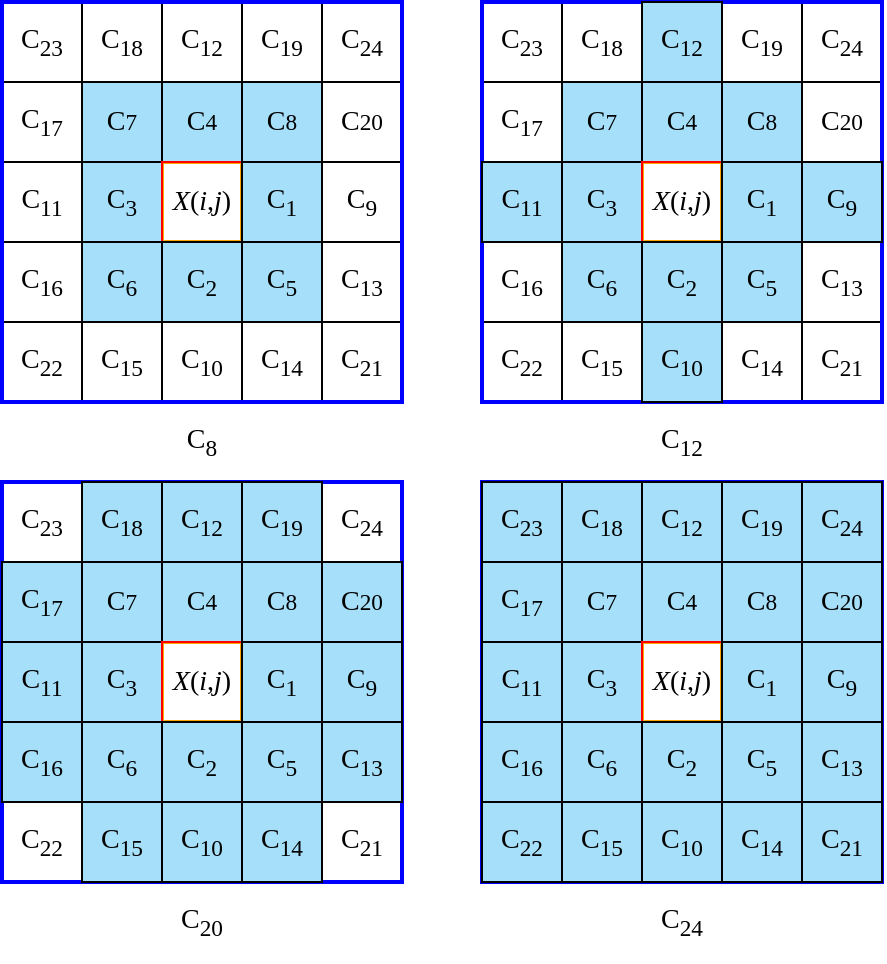 <mxfile version="16.6.3" type="github"><diagram id="DEnAeWCidw6EIXfH7oZ8" name="第 1 页"><mxGraphModel dx="946" dy="588" grid="1" gridSize="10" guides="1" tooltips="1" connect="1" arrows="1" fold="1" page="1" pageScale="1" pageWidth="827" pageHeight="1169" math="0" shadow="0"><root><mxCell id="0"/><mxCell id="1" parent="0"/><mxCell id="_iO6HKahxOc2PrVE7ygM-1" value="" style="endArrow=none;html=1;rounded=0;fontFamily=Times New Roman;entryX=1;entryY=1;entryDx=0;entryDy=0;exitX=0;exitY=1;exitDx=0;exitDy=0;" parent="1" source="_iO6HKahxOc2PrVE7ygM-12" target="_iO6HKahxOc2PrVE7ygM-16" edge="1"><mxGeometry width="50" height="50" relative="1" as="geometry"><mxPoint x="120" y="120" as="sourcePoint"/><mxPoint x="400" y="120" as="targetPoint"/></mxGeometry></mxCell><mxCell id="_iO6HKahxOc2PrVE7ygM-2" value="" style="endArrow=none;html=1;rounded=0;fontFamily=Times New Roman;entryX=1;entryY=1;entryDx=0;entryDy=0;exitX=0;exitY=0;exitDx=0;exitDy=0;" parent="1" source="_iO6HKahxOc2PrVE7ygM-21" target="_iO6HKahxOc2PrVE7ygM-20" edge="1"><mxGeometry width="50" height="50" relative="1" as="geometry"><mxPoint x="120" y="159.5" as="sourcePoint"/><mxPoint x="400" y="159.5" as="targetPoint"/></mxGeometry></mxCell><mxCell id="_iO6HKahxOc2PrVE7ygM-3" value="" style="endArrow=none;html=1;rounded=0;fontFamily=Times New Roman;entryX=1;entryY=1;entryDx=0;entryDy=0;exitX=0;exitY=0;exitDx=0;exitDy=0;" parent="1" source="_iO6HKahxOc2PrVE7ygM-22" target="_iO6HKahxOc2PrVE7ygM-26" edge="1"><mxGeometry width="50" height="50" relative="1" as="geometry"><mxPoint x="120" y="199.5" as="sourcePoint"/><mxPoint x="400" y="199.5" as="targetPoint"/></mxGeometry></mxCell><mxCell id="_iO6HKahxOc2PrVE7ygM-4" value="" style="endArrow=none;html=1;rounded=0;fontFamily=Times New Roman;entryX=1;entryY=0;entryDx=0;entryDy=0;exitX=0;exitY=0;exitDx=0;exitDy=0;" parent="1" source="_iO6HKahxOc2PrVE7ygM-31" target="_iO6HKahxOc2PrVE7ygM-35" edge="1"><mxGeometry width="50" height="50" relative="1" as="geometry"><mxPoint x="120" y="240" as="sourcePoint"/><mxPoint x="400" y="240" as="targetPoint"/></mxGeometry></mxCell><mxCell id="_iO6HKahxOc2PrVE7ygM-5" value="" style="endArrow=none;html=1;rounded=0;fontFamily=Times New Roman;exitX=0;exitY=1;exitDx=0;exitDy=0;entryX=0;entryY=0;entryDx=0;entryDy=0;" parent="1" source="_iO6HKahxOc2PrVE7ygM-32" target="_iO6HKahxOc2PrVE7ygM-13" edge="1"><mxGeometry width="50" height="50" relative="1" as="geometry"><mxPoint x="200" y="320" as="sourcePoint"/><mxPoint x="200" y="40" as="targetPoint"/></mxGeometry></mxCell><mxCell id="_iO6HKahxOc2PrVE7ygM-6" value="" style="endArrow=none;html=1;rounded=0;fontFamily=Times New Roman;exitX=1;exitY=1;exitDx=0;exitDy=0;entryX=1;entryY=0;entryDx=0;entryDy=0;" parent="1" source="_iO6HKahxOc2PrVE7ygM-32" target="_iO6HKahxOc2PrVE7ygM-13" edge="1"><mxGeometry width="50" height="50" relative="1" as="geometry"><mxPoint x="239.5" y="320" as="sourcePoint"/><mxPoint x="239.5" y="40" as="targetPoint"/></mxGeometry></mxCell><mxCell id="_iO6HKahxOc2PrVE7ygM-7" value="" style="endArrow=none;html=1;rounded=0;fontFamily=Times New Roman;exitX=1;exitY=1;exitDx=0;exitDy=0;entryX=1;entryY=0;entryDx=0;entryDy=0;" parent="1" source="_iO6HKahxOc2PrVE7ygM-33" target="_iO6HKahxOc2PrVE7ygM-14" edge="1"><mxGeometry width="50" height="50" relative="1" as="geometry"><mxPoint x="279.5" y="320" as="sourcePoint"/><mxPoint x="279.5" y="40" as="targetPoint"/></mxGeometry></mxCell><mxCell id="_iO6HKahxOc2PrVE7ygM-8" value="" style="endArrow=none;html=1;rounded=0;fontFamily=Times New Roman;exitX=0;exitY=1;exitDx=0;exitDy=0;entryX=0;entryY=0;entryDx=0;entryDy=0;" parent="1" source="_iO6HKahxOc2PrVE7ygM-35" target="_iO6HKahxOc2PrVE7ygM-16" edge="1"><mxGeometry width="50" height="50" relative="1" as="geometry"><mxPoint x="320" y="320" as="sourcePoint"/><mxPoint x="320" y="40" as="targetPoint"/></mxGeometry></mxCell><mxCell id="_iO6HKahxOc2PrVE7ygM-9" value="" style="whiteSpace=wrap;html=1;aspect=fixed;fillColor=none;strokeColor=#F9A602;strokeWidth=2;fontFamily=Times New Roman;" parent="1" vertex="1"><mxGeometry x="240" y="160" width="40" height="40" as="geometry"/></mxCell><mxCell id="_iO6HKahxOc2PrVE7ygM-10" value="" style="whiteSpace=wrap;html=1;aspect=fixed;strokeColor=#0000FF;strokeWidth=2;fillColor=none;fontFamily=Times New Roman;" parent="1" vertex="1"><mxGeometry x="160" y="80" width="200" height="200" as="geometry"/></mxCell><mxCell id="_iO6HKahxOc2PrVE7ygM-11" value="&lt;font style=&quot;font-size: 14px&quot;&gt;C&lt;sub&gt;17&lt;/sub&gt;&lt;/font&gt;" style="text;html=1;strokeColor=none;fillColor=none;align=center;verticalAlign=middle;whiteSpace=wrap;rounded=0;fontFamily=Times New Roman;" parent="1" vertex="1"><mxGeometry x="160" y="120" width="40" height="40" as="geometry"/></mxCell><mxCell id="_iO6HKahxOc2PrVE7ygM-12" value="&lt;font style=&quot;font-size: 14px&quot;&gt;C&lt;sub&gt;23&lt;/sub&gt;&lt;/font&gt;" style="text;html=1;strokeColor=none;fillColor=none;align=center;verticalAlign=middle;whiteSpace=wrap;rounded=0;fontFamily=Times New Roman;" parent="1" vertex="1"><mxGeometry x="160" y="80" width="40" height="40" as="geometry"/></mxCell><mxCell id="_iO6HKahxOc2PrVE7ygM-13" value="&lt;font style=&quot;font-size: 14px&quot;&gt;C&lt;sub&gt;18&lt;/sub&gt;&lt;/font&gt;" style="text;html=1;strokeColor=none;fillColor=none;align=center;verticalAlign=middle;whiteSpace=wrap;rounded=0;fontFamily=Times New Roman;" parent="1" vertex="1"><mxGeometry x="200" y="80" width="40" height="40" as="geometry"/></mxCell><mxCell id="_iO6HKahxOc2PrVE7ygM-14" value="&lt;font style=&quot;font-size: 14px&quot;&gt;C&lt;sub&gt;12&lt;/sub&gt;&lt;/font&gt;" style="text;html=1;strokeColor=none;fillColor=none;align=center;verticalAlign=middle;whiteSpace=wrap;rounded=0;fontFamily=Times New Roman;" parent="1" vertex="1"><mxGeometry x="240" y="80" width="40" height="40" as="geometry"/></mxCell><mxCell id="_iO6HKahxOc2PrVE7ygM-15" value="&lt;font style=&quot;font-size: 14px&quot;&gt;C&lt;sub&gt;19&lt;/sub&gt;&lt;/font&gt;" style="text;html=1;strokeColor=none;fillColor=none;align=center;verticalAlign=middle;whiteSpace=wrap;rounded=0;fontFamily=Times New Roman;" parent="1" vertex="1"><mxGeometry x="280" y="80" width="40" height="40" as="geometry"/></mxCell><mxCell id="_iO6HKahxOc2PrVE7ygM-16" value="&lt;font style=&quot;font-size: 14px&quot;&gt;C&lt;sub&gt;24&lt;/sub&gt;&lt;/font&gt;" style="text;html=1;strokeColor=none;fillColor=none;align=center;verticalAlign=middle;whiteSpace=wrap;rounded=0;fontFamily=Times New Roman;" parent="1" vertex="1"><mxGeometry x="320" y="80" width="40" height="40" as="geometry"/></mxCell><mxCell id="_iO6HKahxOc2PrVE7ygM-17" value="&lt;font&gt;&lt;font style=&quot;font-size: 14px&quot;&gt;C&lt;/font&gt;&lt;font style=&quot;font-size: 11.667px&quot;&gt;7&lt;/font&gt;&lt;/font&gt;" style="text;html=1;strokeColor=default;fillColor=#A5DFF9;align=center;verticalAlign=middle;whiteSpace=wrap;rounded=0;fontFamily=Times New Roman;" parent="1" vertex="1"><mxGeometry x="200" y="120" width="40" height="40" as="geometry"/></mxCell><mxCell id="_iO6HKahxOc2PrVE7ygM-18" value="&lt;font style=&quot;font-size: 14px&quot;&gt;C&lt;/font&gt;&lt;font style=&quot;font-size: 11.667px&quot;&gt;4&lt;/font&gt;" style="text;html=1;strokeColor=default;fillColor=#A5DFF9;align=center;verticalAlign=middle;whiteSpace=wrap;rounded=0;fontFamily=Times New Roman;" parent="1" vertex="1"><mxGeometry x="240" y="120" width="40" height="40" as="geometry"/></mxCell><mxCell id="_iO6HKahxOc2PrVE7ygM-19" value="&lt;font style=&quot;font-size: 14px&quot;&gt;C&lt;/font&gt;&lt;font style=&quot;font-size: 11.667px&quot;&gt;8&lt;/font&gt;" style="text;html=1;strokeColor=default;fillColor=#a5dff9;align=center;verticalAlign=middle;whiteSpace=wrap;rounded=0;fontFamily=Times New Roman;" parent="1" vertex="1"><mxGeometry x="280" y="120" width="40" height="40" as="geometry"/></mxCell><mxCell id="_iO6HKahxOc2PrVE7ygM-20" value="&lt;font style=&quot;font-size: 14px&quot;&gt;C&lt;/font&gt;&lt;font style=&quot;font-size: 11.667px&quot;&gt;20&lt;/font&gt;" style="text;html=1;strokeColor=none;fillColor=none;align=center;verticalAlign=middle;whiteSpace=wrap;rounded=0;fontFamily=Times New Roman;" parent="1" vertex="1"><mxGeometry x="320" y="120" width="40" height="40" as="geometry"/></mxCell><mxCell id="_iO6HKahxOc2PrVE7ygM-21" value="&lt;font style=&quot;font-size: 14px&quot;&gt;C&lt;sub&gt;11&lt;/sub&gt;&lt;/font&gt;" style="text;html=1;strokeColor=none;fillColor=none;align=center;verticalAlign=middle;whiteSpace=wrap;rounded=0;fontFamily=Times New Roman;" parent="1" vertex="1"><mxGeometry x="160" y="160" width="40" height="40" as="geometry"/></mxCell><mxCell id="_iO6HKahxOc2PrVE7ygM-22" value="&lt;font style=&quot;font-size: 14px&quot;&gt;C&lt;sub&gt;16&lt;/sub&gt;&lt;/font&gt;" style="text;html=1;strokeColor=none;fillColor=none;align=center;verticalAlign=middle;whiteSpace=wrap;rounded=0;fontFamily=Times New Roman;" parent="1" vertex="1"><mxGeometry x="160" y="200" width="40" height="40" as="geometry"/></mxCell><mxCell id="_iO6HKahxOc2PrVE7ygM-23" value="&lt;font style=&quot;font-size: 14px&quot;&gt;C&lt;sub&gt;3&lt;/sub&gt;&lt;/font&gt;" style="text;html=1;strokeColor=default;fillColor=#A5DFF9;align=center;verticalAlign=middle;whiteSpace=wrap;rounded=0;fontFamily=Times New Roman;" parent="1" vertex="1"><mxGeometry x="200" y="160" width="40" height="40" as="geometry"/></mxCell><mxCell id="_iO6HKahxOc2PrVE7ygM-24" value="&lt;span style=&quot;font-size: 14px&quot;&gt;&lt;i&gt;X&lt;/i&gt;(&lt;i&gt;i&lt;/i&gt;,&lt;i&gt;j&lt;/i&gt;)&lt;/span&gt;" style="text;html=1;strokeColor=#FF0000;fillColor=none;align=center;verticalAlign=middle;whiteSpace=wrap;rounded=0;fontFamily=Times New Roman;" parent="1" vertex="1"><mxGeometry x="240" y="160" width="40" height="40" as="geometry"/></mxCell><mxCell id="_iO6HKahxOc2PrVE7ygM-25" value="&lt;font style=&quot;font-size: 14px&quot;&gt;C&lt;sub&gt;1&lt;/sub&gt;&lt;/font&gt;" style="text;html=1;strokeColor=default;fillColor=#A5DFF9;align=center;verticalAlign=middle;whiteSpace=wrap;rounded=0;fontFamily=Times New Roman;" parent="1" vertex="1"><mxGeometry x="280" y="160" width="40" height="40" as="geometry"/></mxCell><mxCell id="_iO6HKahxOc2PrVE7ygM-26" value="&lt;font style=&quot;font-size: 14px&quot;&gt;C&lt;sub&gt;9&lt;/sub&gt;&lt;/font&gt;" style="text;html=1;strokeColor=none;fillColor=none;align=center;verticalAlign=middle;whiteSpace=wrap;rounded=0;fontFamily=Times New Roman;" parent="1" vertex="1"><mxGeometry x="320" y="160" width="40" height="40" as="geometry"/></mxCell><mxCell id="_iO6HKahxOc2PrVE7ygM-27" value="&lt;font style=&quot;font-size: 14px&quot;&gt;C&lt;sub&gt;6&lt;/sub&gt;&lt;/font&gt;" style="text;html=1;strokeColor=default;fillColor=#A5DFF9;align=center;verticalAlign=middle;whiteSpace=wrap;rounded=0;fontFamily=Times New Roman;" parent="1" vertex="1"><mxGeometry x="200" y="200" width="40" height="40" as="geometry"/></mxCell><mxCell id="_iO6HKahxOc2PrVE7ygM-28" value="&lt;font style=&quot;font-size: 14px&quot;&gt;C&lt;sub&gt;2&lt;/sub&gt;&lt;/font&gt;" style="text;html=1;strokeColor=default;fillColor=#A5DFF9;align=center;verticalAlign=middle;whiteSpace=wrap;rounded=0;fontFamily=Times New Roman;" parent="1" vertex="1"><mxGeometry x="240" y="200" width="40" height="40" as="geometry"/></mxCell><mxCell id="_iO6HKahxOc2PrVE7ygM-29" value="&lt;font style=&quot;font-size: 14px&quot;&gt;C&lt;sub&gt;5&lt;/sub&gt;&lt;/font&gt;" style="text;html=1;strokeColor=default;fillColor=#A5DFF9;align=center;verticalAlign=middle;whiteSpace=wrap;rounded=0;fontFamily=Times New Roman;" parent="1" vertex="1"><mxGeometry x="280" y="200" width="40" height="40" as="geometry"/></mxCell><mxCell id="_iO6HKahxOc2PrVE7ygM-30" value="&lt;font style=&quot;font-size: 14px&quot;&gt;C&lt;sub&gt;13&lt;/sub&gt;&lt;/font&gt;" style="text;html=1;strokeColor=none;fillColor=none;align=center;verticalAlign=middle;whiteSpace=wrap;rounded=0;fontFamily=Times New Roman;" parent="1" vertex="1"><mxGeometry x="320" y="200" width="40" height="40" as="geometry"/></mxCell><mxCell id="_iO6HKahxOc2PrVE7ygM-31" value="&lt;font style=&quot;font-size: 14px&quot;&gt;C&lt;sub&gt;22&lt;/sub&gt;&lt;/font&gt;" style="text;html=1;strokeColor=none;fillColor=none;align=center;verticalAlign=middle;whiteSpace=wrap;rounded=0;fontFamily=Times New Roman;" parent="1" vertex="1"><mxGeometry x="160" y="240" width="40" height="40" as="geometry"/></mxCell><mxCell id="_iO6HKahxOc2PrVE7ygM-32" value="&lt;font style=&quot;font-size: 14px&quot;&gt;C&lt;sub&gt;15&lt;/sub&gt;&lt;/font&gt;" style="text;html=1;strokeColor=none;fillColor=none;align=center;verticalAlign=middle;whiteSpace=wrap;rounded=0;fontFamily=Times New Roman;" parent="1" vertex="1"><mxGeometry x="200" y="240" width="40" height="40" as="geometry"/></mxCell><mxCell id="_iO6HKahxOc2PrVE7ygM-33" value="&lt;font style=&quot;font-size: 14px&quot;&gt;C&lt;sub&gt;10&lt;/sub&gt;&lt;/font&gt;" style="text;html=1;strokeColor=none;fillColor=none;align=center;verticalAlign=middle;whiteSpace=wrap;rounded=0;fontFamily=Times New Roman;" parent="1" vertex="1"><mxGeometry x="240" y="240" width="40" height="40" as="geometry"/></mxCell><mxCell id="_iO6HKahxOc2PrVE7ygM-34" value="&lt;font style=&quot;font-size: 14px&quot;&gt;C&lt;sub&gt;14&lt;/sub&gt;&lt;/font&gt;" style="text;html=1;strokeColor=none;fillColor=none;align=center;verticalAlign=middle;whiteSpace=wrap;rounded=0;fontFamily=Times New Roman;" parent="1" vertex="1"><mxGeometry x="280" y="240" width="40" height="40" as="geometry"/></mxCell><mxCell id="_iO6HKahxOc2PrVE7ygM-35" value="&lt;font style=&quot;font-size: 14px&quot;&gt;C&lt;sub&gt;21&lt;/sub&gt;&lt;/font&gt;" style="text;html=1;strokeColor=none;fillColor=none;align=center;verticalAlign=middle;whiteSpace=wrap;rounded=0;fontFamily=Times New Roman;" parent="1" vertex="1"><mxGeometry x="320" y="240" width="40" height="40" as="geometry"/></mxCell><mxCell id="_iO6HKahxOc2PrVE7ygM-85" value="" style="endArrow=none;html=1;rounded=0;fontFamily=Times New Roman;entryX=1;entryY=1;entryDx=0;entryDy=0;exitX=0;exitY=1;exitDx=0;exitDy=0;" parent="1" source="_iO6HKahxOc2PrVE7ygM-96" target="_iO6HKahxOc2PrVE7ygM-100" edge="1"><mxGeometry width="50" height="50" relative="1" as="geometry"><mxPoint x="360" y="120" as="sourcePoint"/><mxPoint x="640" y="120" as="targetPoint"/></mxGeometry></mxCell><mxCell id="_iO6HKahxOc2PrVE7ygM-86" value="" style="endArrow=none;html=1;rounded=0;fontFamily=Times New Roman;entryX=1;entryY=1;entryDx=0;entryDy=0;exitX=0;exitY=0;exitDx=0;exitDy=0;" parent="1" source="_iO6HKahxOc2PrVE7ygM-105" target="_iO6HKahxOc2PrVE7ygM-104" edge="1"><mxGeometry width="50" height="50" relative="1" as="geometry"><mxPoint x="360" y="159.5" as="sourcePoint"/><mxPoint x="640" y="159.5" as="targetPoint"/></mxGeometry></mxCell><mxCell id="_iO6HKahxOc2PrVE7ygM-87" value="" style="endArrow=none;html=1;rounded=0;fontFamily=Times New Roman;entryX=1;entryY=1;entryDx=0;entryDy=0;exitX=0;exitY=0;exitDx=0;exitDy=0;" parent="1" source="_iO6HKahxOc2PrVE7ygM-106" target="_iO6HKahxOc2PrVE7ygM-110" edge="1"><mxGeometry width="50" height="50" relative="1" as="geometry"><mxPoint x="360" y="199.5" as="sourcePoint"/><mxPoint x="640" y="199.5" as="targetPoint"/></mxGeometry></mxCell><mxCell id="_iO6HKahxOc2PrVE7ygM-88" value="" style="endArrow=none;html=1;rounded=0;fontFamily=Times New Roman;entryX=1;entryY=0;entryDx=0;entryDy=0;exitX=0;exitY=0;exitDx=0;exitDy=0;" parent="1" source="_iO6HKahxOc2PrVE7ygM-115" target="_iO6HKahxOc2PrVE7ygM-119" edge="1"><mxGeometry width="50" height="50" relative="1" as="geometry"><mxPoint x="360" y="240" as="sourcePoint"/><mxPoint x="640" y="240" as="targetPoint"/></mxGeometry></mxCell><mxCell id="_iO6HKahxOc2PrVE7ygM-89" value="" style="endArrow=none;html=1;rounded=0;fontFamily=Times New Roman;exitX=0;exitY=1;exitDx=0;exitDy=0;entryX=0;entryY=0;entryDx=0;entryDy=0;" parent="1" source="_iO6HKahxOc2PrVE7ygM-116" target="_iO6HKahxOc2PrVE7ygM-97" edge="1"><mxGeometry width="50" height="50" relative="1" as="geometry"><mxPoint x="440" y="320" as="sourcePoint"/><mxPoint x="440" y="40" as="targetPoint"/></mxGeometry></mxCell><mxCell id="_iO6HKahxOc2PrVE7ygM-90" value="" style="endArrow=none;html=1;rounded=0;fontFamily=Times New Roman;exitX=1;exitY=1;exitDx=0;exitDy=0;entryX=1;entryY=0;entryDx=0;entryDy=0;" parent="1" source="_iO6HKahxOc2PrVE7ygM-116" target="_iO6HKahxOc2PrVE7ygM-97" edge="1"><mxGeometry width="50" height="50" relative="1" as="geometry"><mxPoint x="479.5" y="320" as="sourcePoint"/><mxPoint x="479.5" y="40" as="targetPoint"/></mxGeometry></mxCell><mxCell id="_iO6HKahxOc2PrVE7ygM-91" value="" style="endArrow=none;html=1;rounded=0;fontFamily=Times New Roman;exitX=1;exitY=1;exitDx=0;exitDy=0;entryX=1;entryY=0;entryDx=0;entryDy=0;" parent="1" source="_iO6HKahxOc2PrVE7ygM-117" target="_iO6HKahxOc2PrVE7ygM-98" edge="1"><mxGeometry width="50" height="50" relative="1" as="geometry"><mxPoint x="519.5" y="320" as="sourcePoint"/><mxPoint x="519.5" y="40" as="targetPoint"/></mxGeometry></mxCell><mxCell id="_iO6HKahxOc2PrVE7ygM-92" value="" style="endArrow=none;html=1;rounded=0;fontFamily=Times New Roman;exitX=0;exitY=1;exitDx=0;exitDy=0;entryX=0;entryY=0;entryDx=0;entryDy=0;" parent="1" source="_iO6HKahxOc2PrVE7ygM-119" target="_iO6HKahxOc2PrVE7ygM-100" edge="1"><mxGeometry width="50" height="50" relative="1" as="geometry"><mxPoint x="560" y="320" as="sourcePoint"/><mxPoint x="560" y="40" as="targetPoint"/></mxGeometry></mxCell><mxCell id="_iO6HKahxOc2PrVE7ygM-93" value="" style="whiteSpace=wrap;html=1;aspect=fixed;fillColor=none;strokeColor=#F9A602;strokeWidth=2;fontFamily=Times New Roman;" parent="1" vertex="1"><mxGeometry x="480" y="160" width="40" height="40" as="geometry"/></mxCell><mxCell id="_iO6HKahxOc2PrVE7ygM-94" value="" style="whiteSpace=wrap;html=1;aspect=fixed;strokeColor=#0000FF;strokeWidth=2;fillColor=none;fontFamily=Times New Roman;" parent="1" vertex="1"><mxGeometry x="400" y="80" width="200" height="200" as="geometry"/></mxCell><mxCell id="_iO6HKahxOc2PrVE7ygM-95" value="&lt;font style=&quot;font-size: 14px&quot;&gt;C&lt;sub&gt;17&lt;/sub&gt;&lt;/font&gt;" style="text;html=1;strokeColor=none;fillColor=none;align=center;verticalAlign=middle;whiteSpace=wrap;rounded=0;fontFamily=Times New Roman;" parent="1" vertex="1"><mxGeometry x="400" y="120" width="40" height="40" as="geometry"/></mxCell><mxCell id="_iO6HKahxOc2PrVE7ygM-96" value="&lt;font style=&quot;font-size: 14px&quot;&gt;C&lt;sub&gt;23&lt;/sub&gt;&lt;/font&gt;" style="text;html=1;strokeColor=none;fillColor=none;align=center;verticalAlign=middle;whiteSpace=wrap;rounded=0;fontFamily=Times New Roman;" parent="1" vertex="1"><mxGeometry x="400" y="80" width="40" height="40" as="geometry"/></mxCell><mxCell id="_iO6HKahxOc2PrVE7ygM-97" value="&lt;font style=&quot;font-size: 14px&quot;&gt;C&lt;sub&gt;18&lt;/sub&gt;&lt;/font&gt;" style="text;html=1;strokeColor=none;fillColor=none;align=center;verticalAlign=middle;whiteSpace=wrap;rounded=0;fontFamily=Times New Roman;" parent="1" vertex="1"><mxGeometry x="440" y="80" width="40" height="40" as="geometry"/></mxCell><mxCell id="_iO6HKahxOc2PrVE7ygM-98" value="&lt;font style=&quot;font-size: 14px&quot;&gt;C&lt;sub&gt;12&lt;/sub&gt;&lt;/font&gt;" style="text;html=1;strokeColor=default;fillColor=#A5DFF9;align=center;verticalAlign=middle;whiteSpace=wrap;rounded=0;fontFamily=Times New Roman;" parent="1" vertex="1"><mxGeometry x="480" y="80" width="40" height="40" as="geometry"/></mxCell><mxCell id="_iO6HKahxOc2PrVE7ygM-99" value="&lt;font style=&quot;font-size: 14px&quot;&gt;C&lt;sub&gt;19&lt;/sub&gt;&lt;/font&gt;" style="text;html=1;strokeColor=none;fillColor=none;align=center;verticalAlign=middle;whiteSpace=wrap;rounded=0;fontFamily=Times New Roman;" parent="1" vertex="1"><mxGeometry x="520" y="80" width="40" height="40" as="geometry"/></mxCell><mxCell id="_iO6HKahxOc2PrVE7ygM-100" value="&lt;font style=&quot;font-size: 14px&quot;&gt;C&lt;sub&gt;24&lt;/sub&gt;&lt;/font&gt;" style="text;html=1;strokeColor=none;fillColor=none;align=center;verticalAlign=middle;whiteSpace=wrap;rounded=0;fontFamily=Times New Roman;" parent="1" vertex="1"><mxGeometry x="560" y="80" width="40" height="40" as="geometry"/></mxCell><mxCell id="_iO6HKahxOc2PrVE7ygM-101" value="&lt;font&gt;&lt;font style=&quot;font-size: 14px&quot;&gt;C&lt;/font&gt;&lt;font style=&quot;font-size: 11.667px&quot;&gt;7&lt;/font&gt;&lt;/font&gt;" style="text;html=1;strokeColor=default;fillColor=#A5DFF9;align=center;verticalAlign=middle;whiteSpace=wrap;rounded=0;fontFamily=Times New Roman;" parent="1" vertex="1"><mxGeometry x="440" y="120" width="40" height="40" as="geometry"/></mxCell><mxCell id="_iO6HKahxOc2PrVE7ygM-102" value="&lt;font style=&quot;font-size: 14px&quot;&gt;C&lt;/font&gt;&lt;font style=&quot;font-size: 11.667px&quot;&gt;4&lt;/font&gt;" style="text;html=1;strokeColor=default;fillColor=#A5DFF9;align=center;verticalAlign=middle;whiteSpace=wrap;rounded=0;fontFamily=Times New Roman;" parent="1" vertex="1"><mxGeometry x="480" y="120" width="40" height="40" as="geometry"/></mxCell><mxCell id="_iO6HKahxOc2PrVE7ygM-103" value="&lt;font style=&quot;font-size: 14px&quot;&gt;C&lt;/font&gt;&lt;font style=&quot;font-size: 11.667px&quot;&gt;8&lt;/font&gt;" style="text;html=1;strokeColor=default;fillColor=#a5dff9;align=center;verticalAlign=middle;whiteSpace=wrap;rounded=0;fontFamily=Times New Roman;" parent="1" vertex="1"><mxGeometry x="520" y="120" width="40" height="40" as="geometry"/></mxCell><mxCell id="_iO6HKahxOc2PrVE7ygM-104" value="&lt;font style=&quot;font-size: 14px&quot;&gt;C&lt;/font&gt;&lt;font style=&quot;font-size: 11.667px&quot;&gt;20&lt;/font&gt;" style="text;html=1;strokeColor=none;fillColor=none;align=center;verticalAlign=middle;whiteSpace=wrap;rounded=0;fontFamily=Times New Roman;" parent="1" vertex="1"><mxGeometry x="560" y="120" width="40" height="40" as="geometry"/></mxCell><mxCell id="_iO6HKahxOc2PrVE7ygM-105" value="&lt;font style=&quot;font-size: 14px&quot;&gt;C&lt;sub&gt;11&lt;/sub&gt;&lt;/font&gt;" style="text;html=1;strokeColor=default;fillColor=#A5DFF9;align=center;verticalAlign=middle;whiteSpace=wrap;rounded=0;fontFamily=Times New Roman;" parent="1" vertex="1"><mxGeometry x="400" y="160" width="40" height="40" as="geometry"/></mxCell><mxCell id="_iO6HKahxOc2PrVE7ygM-106" value="&lt;font style=&quot;font-size: 14px&quot;&gt;C&lt;sub&gt;16&lt;/sub&gt;&lt;/font&gt;" style="text;html=1;strokeColor=none;fillColor=none;align=center;verticalAlign=middle;whiteSpace=wrap;rounded=0;fontFamily=Times New Roman;" parent="1" vertex="1"><mxGeometry x="400" y="200" width="40" height="40" as="geometry"/></mxCell><mxCell id="_iO6HKahxOc2PrVE7ygM-107" value="&lt;font style=&quot;font-size: 14px&quot;&gt;C&lt;sub&gt;3&lt;/sub&gt;&lt;/font&gt;" style="text;html=1;strokeColor=default;fillColor=#A5DFF9;align=center;verticalAlign=middle;whiteSpace=wrap;rounded=0;fontFamily=Times New Roman;" parent="1" vertex="1"><mxGeometry x="440" y="160" width="40" height="40" as="geometry"/></mxCell><mxCell id="_iO6HKahxOc2PrVE7ygM-108" value="&lt;span style=&quot;font-size: 14px&quot;&gt;&lt;i&gt;X&lt;/i&gt;(&lt;i&gt;i&lt;/i&gt;,&lt;i&gt;j&lt;/i&gt;)&lt;/span&gt;" style="text;html=1;strokeColor=#FF0000;fillColor=none;align=center;verticalAlign=middle;whiteSpace=wrap;rounded=0;fontFamily=Times New Roman;" parent="1" vertex="1"><mxGeometry x="480" y="160" width="40" height="40" as="geometry"/></mxCell><mxCell id="_iO6HKahxOc2PrVE7ygM-109" value="&lt;font style=&quot;font-size: 14px&quot;&gt;C&lt;sub&gt;1&lt;/sub&gt;&lt;/font&gt;" style="text;html=1;strokeColor=default;fillColor=#A5DFF9;align=center;verticalAlign=middle;whiteSpace=wrap;rounded=0;fontFamily=Times New Roman;" parent="1" vertex="1"><mxGeometry x="520" y="160" width="40" height="40" as="geometry"/></mxCell><mxCell id="_iO6HKahxOc2PrVE7ygM-110" value="&lt;font style=&quot;font-size: 14px&quot;&gt;C&lt;sub&gt;9&lt;/sub&gt;&lt;/font&gt;" style="text;html=1;strokeColor=default;fillColor=#A5DFF9;align=center;verticalAlign=middle;whiteSpace=wrap;rounded=0;fontFamily=Times New Roman;" parent="1" vertex="1"><mxGeometry x="560" y="160" width="40" height="40" as="geometry"/></mxCell><mxCell id="_iO6HKahxOc2PrVE7ygM-111" value="&lt;font style=&quot;font-size: 14px&quot;&gt;C&lt;sub&gt;6&lt;/sub&gt;&lt;/font&gt;" style="text;html=1;strokeColor=default;fillColor=#A5DFF9;align=center;verticalAlign=middle;whiteSpace=wrap;rounded=0;fontFamily=Times New Roman;" parent="1" vertex="1"><mxGeometry x="440" y="200" width="40" height="40" as="geometry"/></mxCell><mxCell id="_iO6HKahxOc2PrVE7ygM-112" value="&lt;font style=&quot;font-size: 14px&quot;&gt;C&lt;sub&gt;2&lt;/sub&gt;&lt;/font&gt;" style="text;html=1;strokeColor=default;fillColor=#A5DFF9;align=center;verticalAlign=middle;whiteSpace=wrap;rounded=0;fontFamily=Times New Roman;" parent="1" vertex="1"><mxGeometry x="480" y="200" width="40" height="40" as="geometry"/></mxCell><mxCell id="_iO6HKahxOc2PrVE7ygM-113" value="&lt;font style=&quot;font-size: 14px&quot;&gt;C&lt;sub&gt;5&lt;/sub&gt;&lt;/font&gt;" style="text;html=1;strokeColor=default;fillColor=#A5DFF9;align=center;verticalAlign=middle;whiteSpace=wrap;rounded=0;fontFamily=Times New Roman;" parent="1" vertex="1"><mxGeometry x="520" y="200" width="40" height="40" as="geometry"/></mxCell><mxCell id="_iO6HKahxOc2PrVE7ygM-114" value="&lt;font style=&quot;font-size: 14px&quot;&gt;C&lt;sub&gt;13&lt;/sub&gt;&lt;/font&gt;" style="text;html=1;strokeColor=none;fillColor=none;align=center;verticalAlign=middle;whiteSpace=wrap;rounded=0;fontFamily=Times New Roman;" parent="1" vertex="1"><mxGeometry x="560" y="200" width="40" height="40" as="geometry"/></mxCell><mxCell id="_iO6HKahxOc2PrVE7ygM-115" value="&lt;font style=&quot;font-size: 14px&quot;&gt;C&lt;sub&gt;22&lt;/sub&gt;&lt;/font&gt;" style="text;html=1;strokeColor=none;fillColor=none;align=center;verticalAlign=middle;whiteSpace=wrap;rounded=0;fontFamily=Times New Roman;" parent="1" vertex="1"><mxGeometry x="400" y="240" width="40" height="40" as="geometry"/></mxCell><mxCell id="_iO6HKahxOc2PrVE7ygM-116" value="&lt;font style=&quot;font-size: 14px&quot;&gt;C&lt;sub&gt;15&lt;/sub&gt;&lt;/font&gt;" style="text;html=1;strokeColor=none;fillColor=none;align=center;verticalAlign=middle;whiteSpace=wrap;rounded=0;fontFamily=Times New Roman;" parent="1" vertex="1"><mxGeometry x="440" y="240" width="40" height="40" as="geometry"/></mxCell><mxCell id="_iO6HKahxOc2PrVE7ygM-117" value="&lt;font style=&quot;font-size: 14px&quot;&gt;C&lt;sub&gt;10&lt;/sub&gt;&lt;/font&gt;" style="text;html=1;strokeColor=default;fillColor=#A5DFF9;align=center;verticalAlign=middle;whiteSpace=wrap;rounded=0;fontFamily=Times New Roman;" parent="1" vertex="1"><mxGeometry x="480" y="240" width="40" height="40" as="geometry"/></mxCell><mxCell id="_iO6HKahxOc2PrVE7ygM-118" value="&lt;font style=&quot;font-size: 14px&quot;&gt;C&lt;sub&gt;14&lt;/sub&gt;&lt;/font&gt;" style="text;html=1;strokeColor=none;fillColor=none;align=center;verticalAlign=middle;whiteSpace=wrap;rounded=0;fontFamily=Times New Roman;" parent="1" vertex="1"><mxGeometry x="520" y="240" width="40" height="40" as="geometry"/></mxCell><mxCell id="_iO6HKahxOc2PrVE7ygM-119" value="&lt;font style=&quot;font-size: 14px&quot;&gt;C&lt;sub&gt;21&lt;/sub&gt;&lt;/font&gt;" style="text;html=1;strokeColor=none;fillColor=none;align=center;verticalAlign=middle;whiteSpace=wrap;rounded=0;fontFamily=Times New Roman;" parent="1" vertex="1"><mxGeometry x="560" y="240" width="40" height="40" as="geometry"/></mxCell><mxCell id="_iO6HKahxOc2PrVE7ygM-120" value="" style="endArrow=none;html=1;rounded=0;fontFamily=Times New Roman;entryX=1;entryY=1;entryDx=0;entryDy=0;exitX=0;exitY=1;exitDx=0;exitDy=0;" parent="1" source="_iO6HKahxOc2PrVE7ygM-131" target="_iO6HKahxOc2PrVE7ygM-135" edge="1"><mxGeometry width="50" height="50" relative="1" as="geometry"><mxPoint x="120" y="360" as="sourcePoint"/><mxPoint x="400" y="360" as="targetPoint"/></mxGeometry></mxCell><mxCell id="_iO6HKahxOc2PrVE7ygM-121" value="" style="endArrow=none;html=1;rounded=0;fontFamily=Times New Roman;entryX=1;entryY=1;entryDx=0;entryDy=0;exitX=0;exitY=0;exitDx=0;exitDy=0;" parent="1" source="_iO6HKahxOc2PrVE7ygM-140" target="_iO6HKahxOc2PrVE7ygM-139" edge="1"><mxGeometry width="50" height="50" relative="1" as="geometry"><mxPoint x="120" y="399.5" as="sourcePoint"/><mxPoint x="400" y="399.5" as="targetPoint"/></mxGeometry></mxCell><mxCell id="_iO6HKahxOc2PrVE7ygM-122" value="" style="endArrow=none;html=1;rounded=0;fontFamily=Times New Roman;entryX=1;entryY=1;entryDx=0;entryDy=0;exitX=0;exitY=0;exitDx=0;exitDy=0;" parent="1" source="_iO6HKahxOc2PrVE7ygM-141" target="_iO6HKahxOc2PrVE7ygM-145" edge="1"><mxGeometry width="50" height="50" relative="1" as="geometry"><mxPoint x="120" y="439.5" as="sourcePoint"/><mxPoint x="400" y="439.5" as="targetPoint"/></mxGeometry></mxCell><mxCell id="_iO6HKahxOc2PrVE7ygM-123" value="" style="endArrow=none;html=1;rounded=0;fontFamily=Times New Roman;entryX=1;entryY=0;entryDx=0;entryDy=0;exitX=0;exitY=0;exitDx=0;exitDy=0;" parent="1" source="_iO6HKahxOc2PrVE7ygM-150" target="_iO6HKahxOc2PrVE7ygM-154" edge="1"><mxGeometry width="50" height="50" relative="1" as="geometry"><mxPoint x="120" y="480" as="sourcePoint"/><mxPoint x="400" y="480" as="targetPoint"/></mxGeometry></mxCell><mxCell id="_iO6HKahxOc2PrVE7ygM-124" value="" style="endArrow=none;html=1;rounded=0;fontFamily=Times New Roman;exitX=0;exitY=1;exitDx=0;exitDy=0;entryX=0;entryY=0;entryDx=0;entryDy=0;" parent="1" source="_iO6HKahxOc2PrVE7ygM-151" target="_iO6HKahxOc2PrVE7ygM-132" edge="1"><mxGeometry width="50" height="50" relative="1" as="geometry"><mxPoint x="200" y="560" as="sourcePoint"/><mxPoint x="200" y="280" as="targetPoint"/></mxGeometry></mxCell><mxCell id="_iO6HKahxOc2PrVE7ygM-125" value="" style="endArrow=none;html=1;rounded=0;fontFamily=Times New Roman;exitX=1;exitY=1;exitDx=0;exitDy=0;entryX=1;entryY=0;entryDx=0;entryDy=0;" parent="1" source="_iO6HKahxOc2PrVE7ygM-151" target="_iO6HKahxOc2PrVE7ygM-132" edge="1"><mxGeometry width="50" height="50" relative="1" as="geometry"><mxPoint x="239.5" y="560" as="sourcePoint"/><mxPoint x="239.5" y="280" as="targetPoint"/></mxGeometry></mxCell><mxCell id="_iO6HKahxOc2PrVE7ygM-126" value="" style="endArrow=none;html=1;rounded=0;fontFamily=Times New Roman;exitX=1;exitY=1;exitDx=0;exitDy=0;entryX=1;entryY=0;entryDx=0;entryDy=0;" parent="1" source="_iO6HKahxOc2PrVE7ygM-152" target="_iO6HKahxOc2PrVE7ygM-133" edge="1"><mxGeometry width="50" height="50" relative="1" as="geometry"><mxPoint x="279.5" y="560" as="sourcePoint"/><mxPoint x="279.5" y="280" as="targetPoint"/></mxGeometry></mxCell><mxCell id="_iO6HKahxOc2PrVE7ygM-127" value="" style="endArrow=none;html=1;rounded=0;fontFamily=Times New Roman;exitX=0;exitY=1;exitDx=0;exitDy=0;entryX=0;entryY=0;entryDx=0;entryDy=0;" parent="1" source="_iO6HKahxOc2PrVE7ygM-154" target="_iO6HKahxOc2PrVE7ygM-135" edge="1"><mxGeometry width="50" height="50" relative="1" as="geometry"><mxPoint x="320" y="560" as="sourcePoint"/><mxPoint x="320" y="280" as="targetPoint"/></mxGeometry></mxCell><mxCell id="_iO6HKahxOc2PrVE7ygM-128" value="" style="whiteSpace=wrap;html=1;aspect=fixed;fillColor=none;strokeColor=#F9A602;strokeWidth=2;fontFamily=Times New Roman;" parent="1" vertex="1"><mxGeometry x="240" y="400" width="40" height="40" as="geometry"/></mxCell><mxCell id="_iO6HKahxOc2PrVE7ygM-129" value="" style="whiteSpace=wrap;html=1;aspect=fixed;strokeColor=#0000FF;strokeWidth=2;fillColor=none;fontFamily=Times New Roman;" parent="1" vertex="1"><mxGeometry x="160" y="320" width="200" height="200" as="geometry"/></mxCell><mxCell id="_iO6HKahxOc2PrVE7ygM-130" value="&lt;font style=&quot;font-size: 14px&quot;&gt;C&lt;sub&gt;17&lt;/sub&gt;&lt;/font&gt;" style="text;html=1;strokeColor=default;fillColor=#A5DFF9;align=center;verticalAlign=middle;whiteSpace=wrap;rounded=0;fontFamily=Times New Roman;" parent="1" vertex="1"><mxGeometry x="160" y="360" width="40" height="40" as="geometry"/></mxCell><mxCell id="_iO6HKahxOc2PrVE7ygM-131" value="&lt;font style=&quot;font-size: 14px&quot;&gt;C&lt;sub&gt;23&lt;/sub&gt;&lt;/font&gt;" style="text;html=1;strokeColor=none;fillColor=none;align=center;verticalAlign=middle;whiteSpace=wrap;rounded=0;fontFamily=Times New Roman;" parent="1" vertex="1"><mxGeometry x="160" y="320" width="40" height="40" as="geometry"/></mxCell><mxCell id="_iO6HKahxOc2PrVE7ygM-132" value="&lt;font style=&quot;font-size: 14px&quot;&gt;C&lt;sub&gt;18&lt;/sub&gt;&lt;/font&gt;" style="text;html=1;strokeColor=default;fillColor=#A5DFF9;align=center;verticalAlign=middle;whiteSpace=wrap;rounded=0;fontFamily=Times New Roman;" parent="1" vertex="1"><mxGeometry x="200" y="320" width="40" height="40" as="geometry"/></mxCell><mxCell id="_iO6HKahxOc2PrVE7ygM-133" value="&lt;font style=&quot;font-size: 14px&quot;&gt;C&lt;sub&gt;12&lt;/sub&gt;&lt;/font&gt;" style="text;html=1;strokeColor=default;fillColor=#A5DFF9;align=center;verticalAlign=middle;whiteSpace=wrap;rounded=0;fontFamily=Times New Roman;" parent="1" vertex="1"><mxGeometry x="240" y="320" width="40" height="40" as="geometry"/></mxCell><mxCell id="_iO6HKahxOc2PrVE7ygM-134" value="&lt;font style=&quot;font-size: 14px&quot;&gt;C&lt;sub&gt;19&lt;/sub&gt;&lt;/font&gt;" style="text;html=1;strokeColor=default;fillColor=#A5DFF9;align=center;verticalAlign=middle;whiteSpace=wrap;rounded=0;fontFamily=Times New Roman;" parent="1" vertex="1"><mxGeometry x="280" y="320" width="40" height="40" as="geometry"/></mxCell><mxCell id="_iO6HKahxOc2PrVE7ygM-135" value="&lt;font style=&quot;font-size: 14px&quot;&gt;C&lt;sub&gt;24&lt;/sub&gt;&lt;/font&gt;" style="text;html=1;strokeColor=none;fillColor=none;align=center;verticalAlign=middle;whiteSpace=wrap;rounded=0;fontFamily=Times New Roman;" parent="1" vertex="1"><mxGeometry x="320" y="320" width="40" height="40" as="geometry"/></mxCell><mxCell id="_iO6HKahxOc2PrVE7ygM-136" value="&lt;font&gt;&lt;font style=&quot;font-size: 14px&quot;&gt;C&lt;/font&gt;&lt;font style=&quot;font-size: 11.667px&quot;&gt;7&lt;/font&gt;&lt;/font&gt;" style="text;html=1;strokeColor=default;fillColor=#A5DFF9;align=center;verticalAlign=middle;whiteSpace=wrap;rounded=0;fontFamily=Times New Roman;" parent="1" vertex="1"><mxGeometry x="200" y="360" width="40" height="40" as="geometry"/></mxCell><mxCell id="_iO6HKahxOc2PrVE7ygM-137" value="&lt;font style=&quot;font-size: 14px&quot;&gt;C&lt;/font&gt;&lt;font style=&quot;font-size: 11.667px&quot;&gt;4&lt;/font&gt;" style="text;html=1;strokeColor=default;fillColor=#A5DFF9;align=center;verticalAlign=middle;whiteSpace=wrap;rounded=0;fontFamily=Times New Roman;" parent="1" vertex="1"><mxGeometry x="240" y="360" width="40" height="40" as="geometry"/></mxCell><mxCell id="_iO6HKahxOc2PrVE7ygM-138" value="&lt;font style=&quot;font-size: 14px&quot;&gt;C&lt;/font&gt;&lt;font style=&quot;font-size: 11.667px&quot;&gt;8&lt;/font&gt;" style="text;html=1;strokeColor=default;fillColor=#a5dff9;align=center;verticalAlign=middle;whiteSpace=wrap;rounded=0;fontFamily=Times New Roman;" parent="1" vertex="1"><mxGeometry x="280" y="360" width="40" height="40" as="geometry"/></mxCell><mxCell id="_iO6HKahxOc2PrVE7ygM-139" value="&lt;font style=&quot;font-size: 14px&quot;&gt;C&lt;/font&gt;&lt;font style=&quot;font-size: 11.667px&quot;&gt;20&lt;/font&gt;" style="text;html=1;strokeColor=default;fillColor=#A5DFF9;align=center;verticalAlign=middle;whiteSpace=wrap;rounded=0;fontFamily=Times New Roman;" parent="1" vertex="1"><mxGeometry x="320" y="360" width="40" height="40" as="geometry"/></mxCell><mxCell id="_iO6HKahxOc2PrVE7ygM-140" value="&lt;font style=&quot;font-size: 14px&quot;&gt;C&lt;sub&gt;11&lt;/sub&gt;&lt;/font&gt;" style="text;html=1;strokeColor=default;fillColor=#A5DFF9;align=center;verticalAlign=middle;whiteSpace=wrap;rounded=0;fontFamily=Times New Roman;" parent="1" vertex="1"><mxGeometry x="160" y="400" width="40" height="40" as="geometry"/></mxCell><mxCell id="_iO6HKahxOc2PrVE7ygM-141" value="&lt;font style=&quot;font-size: 14px&quot;&gt;C&lt;sub&gt;16&lt;/sub&gt;&lt;/font&gt;" style="text;html=1;strokeColor=default;fillColor=#A5DFF9;align=center;verticalAlign=middle;whiteSpace=wrap;rounded=0;fontFamily=Times New Roman;" parent="1" vertex="1"><mxGeometry x="160" y="440" width="40" height="40" as="geometry"/></mxCell><mxCell id="_iO6HKahxOc2PrVE7ygM-142" value="&lt;font style=&quot;font-size: 14px&quot;&gt;C&lt;sub&gt;3&lt;/sub&gt;&lt;/font&gt;" style="text;html=1;strokeColor=default;fillColor=#A5DFF9;align=center;verticalAlign=middle;whiteSpace=wrap;rounded=0;fontFamily=Times New Roman;" parent="1" vertex="1"><mxGeometry x="200" y="400" width="40" height="40" as="geometry"/></mxCell><mxCell id="_iO6HKahxOc2PrVE7ygM-143" value="&lt;span style=&quot;font-size: 14px&quot;&gt;&lt;i&gt;X&lt;/i&gt;(&lt;i&gt;i&lt;/i&gt;,&lt;i&gt;j&lt;/i&gt;)&lt;/span&gt;" style="text;html=1;strokeColor=#FF0000;fillColor=none;align=center;verticalAlign=middle;whiteSpace=wrap;rounded=0;fontFamily=Times New Roman;" parent="1" vertex="1"><mxGeometry x="240" y="400" width="40" height="40" as="geometry"/></mxCell><mxCell id="_iO6HKahxOc2PrVE7ygM-144" value="&lt;font style=&quot;font-size: 14px&quot;&gt;C&lt;sub&gt;1&lt;/sub&gt;&lt;/font&gt;" style="text;html=1;strokeColor=default;fillColor=#A5DFF9;align=center;verticalAlign=middle;whiteSpace=wrap;rounded=0;fontFamily=Times New Roman;" parent="1" vertex="1"><mxGeometry x="280" y="400" width="40" height="40" as="geometry"/></mxCell><mxCell id="_iO6HKahxOc2PrVE7ygM-145" value="&lt;font style=&quot;font-size: 14px&quot;&gt;C&lt;sub&gt;9&lt;/sub&gt;&lt;/font&gt;" style="text;html=1;strokeColor=default;fillColor=#A5DFF9;align=center;verticalAlign=middle;whiteSpace=wrap;rounded=0;fontFamily=Times New Roman;" parent="1" vertex="1"><mxGeometry x="320" y="400" width="40" height="40" as="geometry"/></mxCell><mxCell id="_iO6HKahxOc2PrVE7ygM-146" value="&lt;font style=&quot;font-size: 14px&quot;&gt;C&lt;sub&gt;6&lt;/sub&gt;&lt;/font&gt;" style="text;html=1;strokeColor=default;fillColor=#A5DFF9;align=center;verticalAlign=middle;whiteSpace=wrap;rounded=0;fontFamily=Times New Roman;" parent="1" vertex="1"><mxGeometry x="200" y="440" width="40" height="40" as="geometry"/></mxCell><mxCell id="_iO6HKahxOc2PrVE7ygM-147" value="&lt;font style=&quot;font-size: 14px&quot;&gt;C&lt;sub&gt;2&lt;/sub&gt;&lt;/font&gt;" style="text;html=1;strokeColor=default;fillColor=#A5DFF9;align=center;verticalAlign=middle;whiteSpace=wrap;rounded=0;fontFamily=Times New Roman;" parent="1" vertex="1"><mxGeometry x="240" y="440" width="40" height="40" as="geometry"/></mxCell><mxCell id="_iO6HKahxOc2PrVE7ygM-148" value="&lt;font style=&quot;font-size: 14px&quot;&gt;C&lt;sub&gt;5&lt;/sub&gt;&lt;/font&gt;" style="text;html=1;strokeColor=default;fillColor=#A5DFF9;align=center;verticalAlign=middle;whiteSpace=wrap;rounded=0;fontFamily=Times New Roman;" parent="1" vertex="1"><mxGeometry x="280" y="440" width="40" height="40" as="geometry"/></mxCell><mxCell id="_iO6HKahxOc2PrVE7ygM-149" value="&lt;font style=&quot;font-size: 14px&quot;&gt;C&lt;sub&gt;13&lt;/sub&gt;&lt;/font&gt;" style="text;html=1;strokeColor=default;fillColor=#A5DFF9;align=center;verticalAlign=middle;whiteSpace=wrap;rounded=0;fontFamily=Times New Roman;" parent="1" vertex="1"><mxGeometry x="320" y="440" width="40" height="40" as="geometry"/></mxCell><mxCell id="_iO6HKahxOc2PrVE7ygM-150" value="&lt;font style=&quot;font-size: 14px&quot;&gt;C&lt;sub&gt;22&lt;/sub&gt;&lt;/font&gt;" style="text;html=1;strokeColor=none;fillColor=none;align=center;verticalAlign=middle;whiteSpace=wrap;rounded=0;fontFamily=Times New Roman;" parent="1" vertex="1"><mxGeometry x="160" y="480" width="40" height="40" as="geometry"/></mxCell><mxCell id="_iO6HKahxOc2PrVE7ygM-151" value="&lt;font style=&quot;font-size: 14px&quot;&gt;C&lt;sub&gt;15&lt;/sub&gt;&lt;/font&gt;" style="text;html=1;strokeColor=default;fillColor=#A5DFF9;align=center;verticalAlign=middle;whiteSpace=wrap;rounded=0;fontFamily=Times New Roman;" parent="1" vertex="1"><mxGeometry x="200" y="480" width="40" height="40" as="geometry"/></mxCell><mxCell id="_iO6HKahxOc2PrVE7ygM-152" value="&lt;font style=&quot;font-size: 14px&quot;&gt;C&lt;sub&gt;10&lt;/sub&gt;&lt;/font&gt;" style="text;html=1;strokeColor=default;fillColor=#A5DFF9;align=center;verticalAlign=middle;whiteSpace=wrap;rounded=0;fontFamily=Times New Roman;" parent="1" vertex="1"><mxGeometry x="240" y="480" width="40" height="40" as="geometry"/></mxCell><mxCell id="_iO6HKahxOc2PrVE7ygM-153" value="&lt;font style=&quot;font-size: 14px&quot;&gt;C&lt;sub&gt;14&lt;/sub&gt;&lt;/font&gt;" style="text;html=1;strokeColor=default;fillColor=#A5DFF9;align=center;verticalAlign=middle;whiteSpace=wrap;rounded=0;fontFamily=Times New Roman;" parent="1" vertex="1"><mxGeometry x="280" y="480" width="40" height="40" as="geometry"/></mxCell><mxCell id="_iO6HKahxOc2PrVE7ygM-154" value="&lt;font style=&quot;font-size: 14px&quot;&gt;C&lt;sub&gt;21&lt;/sub&gt;&lt;/font&gt;" style="text;html=1;strokeColor=none;fillColor=none;align=center;verticalAlign=middle;whiteSpace=wrap;rounded=0;fontFamily=Times New Roman;" parent="1" vertex="1"><mxGeometry x="320" y="480" width="40" height="40" as="geometry"/></mxCell><mxCell id="_iO6HKahxOc2PrVE7ygM-155" value="" style="endArrow=none;html=1;rounded=0;fontFamily=Times New Roman;entryX=1;entryY=1;entryDx=0;entryDy=0;exitX=0;exitY=1;exitDx=0;exitDy=0;" parent="1" source="_iO6HKahxOc2PrVE7ygM-166" target="_iO6HKahxOc2PrVE7ygM-170" edge="1"><mxGeometry width="50" height="50" relative="1" as="geometry"><mxPoint x="360" y="360" as="sourcePoint"/><mxPoint x="640" y="360" as="targetPoint"/></mxGeometry></mxCell><mxCell id="_iO6HKahxOc2PrVE7ygM-156" value="" style="endArrow=none;html=1;rounded=0;fontFamily=Times New Roman;entryX=1;entryY=1;entryDx=0;entryDy=0;exitX=0;exitY=0;exitDx=0;exitDy=0;" parent="1" source="_iO6HKahxOc2PrVE7ygM-175" target="_iO6HKahxOc2PrVE7ygM-174" edge="1"><mxGeometry width="50" height="50" relative="1" as="geometry"><mxPoint x="360" y="399.5" as="sourcePoint"/><mxPoint x="640" y="399.5" as="targetPoint"/></mxGeometry></mxCell><mxCell id="_iO6HKahxOc2PrVE7ygM-157" value="" style="endArrow=none;html=1;rounded=0;fontFamily=Times New Roman;entryX=1;entryY=1;entryDx=0;entryDy=0;exitX=0;exitY=0;exitDx=0;exitDy=0;" parent="1" source="_iO6HKahxOc2PrVE7ygM-176" target="_iO6HKahxOc2PrVE7ygM-180" edge="1"><mxGeometry width="50" height="50" relative="1" as="geometry"><mxPoint x="360" y="439.5" as="sourcePoint"/><mxPoint x="640" y="439.5" as="targetPoint"/></mxGeometry></mxCell><mxCell id="_iO6HKahxOc2PrVE7ygM-158" value="" style="endArrow=none;html=1;rounded=0;fontFamily=Times New Roman;entryX=1;entryY=0;entryDx=0;entryDy=0;exitX=0;exitY=0;exitDx=0;exitDy=0;" parent="1" source="_iO6HKahxOc2PrVE7ygM-185" target="_iO6HKahxOc2PrVE7ygM-189" edge="1"><mxGeometry width="50" height="50" relative="1" as="geometry"><mxPoint x="360" y="480" as="sourcePoint"/><mxPoint x="640" y="480" as="targetPoint"/></mxGeometry></mxCell><mxCell id="_iO6HKahxOc2PrVE7ygM-159" value="" style="endArrow=none;html=1;rounded=0;fontFamily=Times New Roman;exitX=0;exitY=1;exitDx=0;exitDy=0;entryX=0;entryY=0;entryDx=0;entryDy=0;" parent="1" source="_iO6HKahxOc2PrVE7ygM-186" target="_iO6HKahxOc2PrVE7ygM-167" edge="1"><mxGeometry width="50" height="50" relative="1" as="geometry"><mxPoint x="440" y="560" as="sourcePoint"/><mxPoint x="440" y="280" as="targetPoint"/></mxGeometry></mxCell><mxCell id="_iO6HKahxOc2PrVE7ygM-160" value="" style="endArrow=none;html=1;rounded=0;fontFamily=Times New Roman;exitX=1;exitY=1;exitDx=0;exitDy=0;entryX=1;entryY=0;entryDx=0;entryDy=0;" parent="1" source="_iO6HKahxOc2PrVE7ygM-186" target="_iO6HKahxOc2PrVE7ygM-167" edge="1"><mxGeometry width="50" height="50" relative="1" as="geometry"><mxPoint x="479.5" y="560" as="sourcePoint"/><mxPoint x="479.5" y="280" as="targetPoint"/></mxGeometry></mxCell><mxCell id="_iO6HKahxOc2PrVE7ygM-161" value="" style="endArrow=none;html=1;rounded=0;fontFamily=Times New Roman;exitX=1;exitY=1;exitDx=0;exitDy=0;entryX=1;entryY=0;entryDx=0;entryDy=0;" parent="1" source="_iO6HKahxOc2PrVE7ygM-187" target="_iO6HKahxOc2PrVE7ygM-168" edge="1"><mxGeometry width="50" height="50" relative="1" as="geometry"><mxPoint x="519.5" y="560" as="sourcePoint"/><mxPoint x="519.5" y="280" as="targetPoint"/></mxGeometry></mxCell><mxCell id="_iO6HKahxOc2PrVE7ygM-162" value="" style="endArrow=none;html=1;rounded=0;fontFamily=Times New Roman;exitX=0;exitY=1;exitDx=0;exitDy=0;entryX=0;entryY=0;entryDx=0;entryDy=0;" parent="1" source="_iO6HKahxOc2PrVE7ygM-189" target="_iO6HKahxOc2PrVE7ygM-170" edge="1"><mxGeometry width="50" height="50" relative="1" as="geometry"><mxPoint x="560" y="560" as="sourcePoint"/><mxPoint x="560" y="280" as="targetPoint"/></mxGeometry></mxCell><mxCell id="_iO6HKahxOc2PrVE7ygM-163" value="" style="whiteSpace=wrap;html=1;aspect=fixed;fillColor=none;strokeColor=#F9A602;strokeWidth=2;fontFamily=Times New Roman;" parent="1" vertex="1"><mxGeometry x="480" y="400" width="40" height="40" as="geometry"/></mxCell><mxCell id="_iO6HKahxOc2PrVE7ygM-164" value="" style="whiteSpace=wrap;html=1;aspect=fixed;strokeColor=#0000FF;strokeWidth=2;fillColor=none;fontFamily=Times New Roman;" parent="1" vertex="1"><mxGeometry x="400" y="320" width="200" height="200" as="geometry"/></mxCell><mxCell id="_iO6HKahxOc2PrVE7ygM-165" value="&lt;font style=&quot;font-size: 14px&quot;&gt;C&lt;sub&gt;17&lt;/sub&gt;&lt;/font&gt;" style="text;html=1;strokeColor=default;fillColor=#A5DFF9;align=center;verticalAlign=middle;whiteSpace=wrap;rounded=0;fontFamily=Times New Roman;" parent="1" vertex="1"><mxGeometry x="400" y="360" width="40" height="40" as="geometry"/></mxCell><mxCell id="_iO6HKahxOc2PrVE7ygM-166" value="&lt;font style=&quot;font-size: 14px&quot;&gt;C&lt;sub&gt;23&lt;/sub&gt;&lt;/font&gt;" style="text;html=1;strokeColor=default;fillColor=#A5DFF9;align=center;verticalAlign=middle;whiteSpace=wrap;rounded=0;fontFamily=Times New Roman;" parent="1" vertex="1"><mxGeometry x="400" y="320" width="40" height="40" as="geometry"/></mxCell><mxCell id="_iO6HKahxOc2PrVE7ygM-167" value="&lt;font style=&quot;font-size: 14px&quot;&gt;C&lt;sub&gt;18&lt;/sub&gt;&lt;/font&gt;" style="text;html=1;strokeColor=default;fillColor=#A5DFF9;align=center;verticalAlign=middle;whiteSpace=wrap;rounded=0;fontFamily=Times New Roman;" parent="1" vertex="1"><mxGeometry x="440" y="320" width="40" height="40" as="geometry"/></mxCell><mxCell id="_iO6HKahxOc2PrVE7ygM-168" value="&lt;font style=&quot;font-size: 14px&quot;&gt;C&lt;sub&gt;12&lt;/sub&gt;&lt;/font&gt;" style="text;html=1;strokeColor=default;fillColor=#A5DFF9;align=center;verticalAlign=middle;whiteSpace=wrap;rounded=0;fontFamily=Times New Roman;" parent="1" vertex="1"><mxGeometry x="480" y="320" width="40" height="40" as="geometry"/></mxCell><mxCell id="_iO6HKahxOc2PrVE7ygM-169" value="&lt;font style=&quot;font-size: 14px&quot;&gt;C&lt;sub&gt;19&lt;/sub&gt;&lt;/font&gt;" style="text;html=1;strokeColor=default;fillColor=#A5DFF9;align=center;verticalAlign=middle;whiteSpace=wrap;rounded=0;fontFamily=Times New Roman;" parent="1" vertex="1"><mxGeometry x="520" y="320" width="40" height="40" as="geometry"/></mxCell><mxCell id="_iO6HKahxOc2PrVE7ygM-170" value="&lt;font style=&quot;font-size: 14px&quot;&gt;C&lt;sub&gt;24&lt;/sub&gt;&lt;/font&gt;" style="text;html=1;strokeColor=default;fillColor=#A5DFF9;align=center;verticalAlign=middle;whiteSpace=wrap;rounded=0;fontFamily=Times New Roman;" parent="1" vertex="1"><mxGeometry x="560" y="320" width="40" height="40" as="geometry"/></mxCell><mxCell id="_iO6HKahxOc2PrVE7ygM-171" value="&lt;font&gt;&lt;font style=&quot;font-size: 14px&quot;&gt;C&lt;/font&gt;&lt;font style=&quot;font-size: 11.667px&quot;&gt;7&lt;/font&gt;&lt;/font&gt;" style="text;html=1;strokeColor=default;fillColor=#A5DFF9;align=center;verticalAlign=middle;whiteSpace=wrap;rounded=0;fontFamily=Times New Roman;" parent="1" vertex="1"><mxGeometry x="440" y="360" width="40" height="40" as="geometry"/></mxCell><mxCell id="_iO6HKahxOc2PrVE7ygM-172" value="&lt;font style=&quot;font-size: 14px&quot;&gt;C&lt;/font&gt;&lt;font style=&quot;font-size: 11.667px&quot;&gt;4&lt;/font&gt;" style="text;html=1;strokeColor=default;fillColor=#A5DFF9;align=center;verticalAlign=middle;whiteSpace=wrap;rounded=0;fontFamily=Times New Roman;" parent="1" vertex="1"><mxGeometry x="480" y="360" width="40" height="40" as="geometry"/></mxCell><mxCell id="_iO6HKahxOc2PrVE7ygM-173" value="&lt;font style=&quot;font-size: 14px&quot;&gt;C&lt;/font&gt;&lt;font style=&quot;font-size: 11.667px&quot;&gt;8&lt;/font&gt;" style="text;html=1;strokeColor=default;fillColor=#a5dff9;align=center;verticalAlign=middle;whiteSpace=wrap;rounded=0;fontFamily=Times New Roman;" parent="1" vertex="1"><mxGeometry x="520" y="360" width="40" height="40" as="geometry"/></mxCell><mxCell id="_iO6HKahxOc2PrVE7ygM-174" value="&lt;font style=&quot;font-size: 14px&quot;&gt;C&lt;/font&gt;&lt;font style=&quot;font-size: 11.667px&quot;&gt;20&lt;/font&gt;" style="text;html=1;strokeColor=default;fillColor=#A5DFF9;align=center;verticalAlign=middle;whiteSpace=wrap;rounded=0;fontFamily=Times New Roman;" parent="1" vertex="1"><mxGeometry x="560" y="360" width="40" height="40" as="geometry"/></mxCell><mxCell id="_iO6HKahxOc2PrVE7ygM-175" value="&lt;font style=&quot;font-size: 14px&quot;&gt;C&lt;sub&gt;11&lt;/sub&gt;&lt;/font&gt;" style="text;html=1;strokeColor=default;fillColor=#A5DFF9;align=center;verticalAlign=middle;whiteSpace=wrap;rounded=0;fontFamily=Times New Roman;" parent="1" vertex="1"><mxGeometry x="400" y="400" width="40" height="40" as="geometry"/></mxCell><mxCell id="_iO6HKahxOc2PrVE7ygM-176" value="&lt;font style=&quot;font-size: 14px&quot;&gt;C&lt;sub&gt;16&lt;/sub&gt;&lt;/font&gt;" style="text;html=1;strokeColor=default;fillColor=#A5DFF9;align=center;verticalAlign=middle;whiteSpace=wrap;rounded=0;fontFamily=Times New Roman;" parent="1" vertex="1"><mxGeometry x="400" y="440" width="40" height="40" as="geometry"/></mxCell><mxCell id="_iO6HKahxOc2PrVE7ygM-177" value="&lt;font style=&quot;font-size: 14px&quot;&gt;C&lt;sub&gt;3&lt;/sub&gt;&lt;/font&gt;" style="text;html=1;strokeColor=default;fillColor=#A5DFF9;align=center;verticalAlign=middle;whiteSpace=wrap;rounded=0;fontFamily=Times New Roman;" parent="1" vertex="1"><mxGeometry x="440" y="400" width="40" height="40" as="geometry"/></mxCell><mxCell id="_iO6HKahxOc2PrVE7ygM-178" value="&lt;span style=&quot;font-size: 14px&quot;&gt;&lt;i&gt;X&lt;/i&gt;(&lt;i&gt;i&lt;/i&gt;,&lt;i&gt;j&lt;/i&gt;)&lt;/span&gt;" style="text;html=1;strokeColor=#FF0000;fillColor=none;align=center;verticalAlign=middle;whiteSpace=wrap;rounded=0;fontFamily=Times New Roman;" parent="1" vertex="1"><mxGeometry x="480" y="400" width="40" height="40" as="geometry"/></mxCell><mxCell id="_iO6HKahxOc2PrVE7ygM-179" value="&lt;font style=&quot;font-size: 14px&quot;&gt;C&lt;sub&gt;1&lt;/sub&gt;&lt;/font&gt;" style="text;html=1;strokeColor=default;fillColor=#A5DFF9;align=center;verticalAlign=middle;whiteSpace=wrap;rounded=0;fontFamily=Times New Roman;" parent="1" vertex="1"><mxGeometry x="520" y="400" width="40" height="40" as="geometry"/></mxCell><mxCell id="_iO6HKahxOc2PrVE7ygM-180" value="&lt;font style=&quot;font-size: 14px&quot;&gt;C&lt;sub&gt;9&lt;/sub&gt;&lt;/font&gt;" style="text;html=1;strokeColor=default;fillColor=#A5DFF9;align=center;verticalAlign=middle;whiteSpace=wrap;rounded=0;fontFamily=Times New Roman;" parent="1" vertex="1"><mxGeometry x="560" y="400" width="40" height="40" as="geometry"/></mxCell><mxCell id="_iO6HKahxOc2PrVE7ygM-181" value="&lt;font style=&quot;font-size: 14px&quot;&gt;C&lt;sub&gt;6&lt;/sub&gt;&lt;/font&gt;" style="text;html=1;strokeColor=default;fillColor=#A5DFF9;align=center;verticalAlign=middle;whiteSpace=wrap;rounded=0;fontFamily=Times New Roman;" parent="1" vertex="1"><mxGeometry x="440" y="440" width="40" height="40" as="geometry"/></mxCell><mxCell id="_iO6HKahxOc2PrVE7ygM-182" value="&lt;font style=&quot;font-size: 14px&quot;&gt;C&lt;sub&gt;2&lt;/sub&gt;&lt;/font&gt;" style="text;html=1;strokeColor=default;fillColor=#A5DFF9;align=center;verticalAlign=middle;whiteSpace=wrap;rounded=0;fontFamily=Times New Roman;" parent="1" vertex="1"><mxGeometry x="480" y="440" width="40" height="40" as="geometry"/></mxCell><mxCell id="_iO6HKahxOc2PrVE7ygM-183" value="&lt;font style=&quot;font-size: 14px&quot;&gt;C&lt;sub&gt;5&lt;/sub&gt;&lt;/font&gt;" style="text;html=1;strokeColor=default;fillColor=#A5DFF9;align=center;verticalAlign=middle;whiteSpace=wrap;rounded=0;fontFamily=Times New Roman;" parent="1" vertex="1"><mxGeometry x="520" y="440" width="40" height="40" as="geometry"/></mxCell><mxCell id="_iO6HKahxOc2PrVE7ygM-184" value="&lt;font style=&quot;font-size: 14px&quot;&gt;C&lt;sub&gt;13&lt;/sub&gt;&lt;/font&gt;" style="text;html=1;strokeColor=default;fillColor=#A5DFF9;align=center;verticalAlign=middle;whiteSpace=wrap;rounded=0;fontFamily=Times New Roman;" parent="1" vertex="1"><mxGeometry x="560" y="440" width="40" height="40" as="geometry"/></mxCell><mxCell id="_iO6HKahxOc2PrVE7ygM-185" value="&lt;font style=&quot;font-size: 14px&quot;&gt;C&lt;sub&gt;22&lt;/sub&gt;&lt;/font&gt;" style="text;html=1;strokeColor=default;fillColor=#A5DFF9;align=center;verticalAlign=middle;whiteSpace=wrap;rounded=0;fontFamily=Times New Roman;" parent="1" vertex="1"><mxGeometry x="400" y="480" width="40" height="40" as="geometry"/></mxCell><mxCell id="_iO6HKahxOc2PrVE7ygM-186" value="&lt;font style=&quot;font-size: 14px&quot;&gt;C&lt;sub&gt;15&lt;/sub&gt;&lt;/font&gt;" style="text;html=1;strokeColor=default;fillColor=#A5DFF9;align=center;verticalAlign=middle;whiteSpace=wrap;rounded=0;fontFamily=Times New Roman;" parent="1" vertex="1"><mxGeometry x="440" y="480" width="40" height="40" as="geometry"/></mxCell><mxCell id="_iO6HKahxOc2PrVE7ygM-187" value="&lt;font style=&quot;font-size: 14px&quot;&gt;C&lt;sub&gt;10&lt;/sub&gt;&lt;/font&gt;" style="text;html=1;strokeColor=default;fillColor=#A5DFF9;align=center;verticalAlign=middle;whiteSpace=wrap;rounded=0;fontFamily=Times New Roman;" parent="1" vertex="1"><mxGeometry x="480" y="480" width="40" height="40" as="geometry"/></mxCell><mxCell id="_iO6HKahxOc2PrVE7ygM-188" value="&lt;font style=&quot;font-size: 14px&quot;&gt;C&lt;sub&gt;14&lt;/sub&gt;&lt;/font&gt;" style="text;html=1;strokeColor=default;fillColor=#A5DFF9;align=center;verticalAlign=middle;whiteSpace=wrap;rounded=0;fontFamily=Times New Roman;" parent="1" vertex="1"><mxGeometry x="520" y="480" width="40" height="40" as="geometry"/></mxCell><mxCell id="_iO6HKahxOc2PrVE7ygM-189" value="&lt;font style=&quot;font-size: 14px&quot;&gt;C&lt;sub&gt;21&lt;/sub&gt;&lt;/font&gt;" style="text;html=1;strokeColor=default;fillColor=#A5DFF9;align=center;verticalAlign=middle;whiteSpace=wrap;rounded=0;fontFamily=Times New Roman;" parent="1" vertex="1"><mxGeometry x="560" y="480" width="40" height="40" as="geometry"/></mxCell><mxCell id="_iO6HKahxOc2PrVE7ygM-190" value="&lt;font style=&quot;font-size: 14px&quot;&gt;C&lt;sub&gt;8&lt;/sub&gt;&lt;/font&gt;" style="text;html=1;strokeColor=none;fillColor=none;align=center;verticalAlign=middle;whiteSpace=wrap;rounded=0;fontFamily=Times New Roman;" parent="1" vertex="1"><mxGeometry x="240" y="280" width="40" height="40" as="geometry"/></mxCell><mxCell id="_iO6HKahxOc2PrVE7ygM-191" value="&lt;font style=&quot;font-size: 14px&quot;&gt;C&lt;sub&gt;12&lt;/sub&gt;&lt;/font&gt;" style="text;html=1;strokeColor=none;fillColor=none;align=center;verticalAlign=middle;whiteSpace=wrap;rounded=0;fontFamily=Times New Roman;" parent="1" vertex="1"><mxGeometry x="480" y="280" width="40" height="40" as="geometry"/></mxCell><mxCell id="_iO6HKahxOc2PrVE7ygM-192" value="&lt;font style=&quot;font-size: 14px&quot;&gt;C&lt;sub&gt;20&lt;/sub&gt;&lt;/font&gt;" style="text;html=1;strokeColor=none;fillColor=none;align=center;verticalAlign=middle;whiteSpace=wrap;rounded=0;fontFamily=Times New Roman;" parent="1" vertex="1"><mxGeometry x="240" y="520" width="40" height="40" as="geometry"/></mxCell><mxCell id="_iO6HKahxOc2PrVE7ygM-193" value="&lt;font style=&quot;font-size: 14px&quot;&gt;C&lt;sub&gt;24&lt;/sub&gt;&lt;/font&gt;" style="text;html=1;strokeColor=none;fillColor=none;align=center;verticalAlign=middle;whiteSpace=wrap;rounded=0;fontFamily=Times New Roman;" parent="1" vertex="1"><mxGeometry x="480" y="520" width="40" height="40" as="geometry"/></mxCell></root></mxGraphModel></diagram></mxfile>